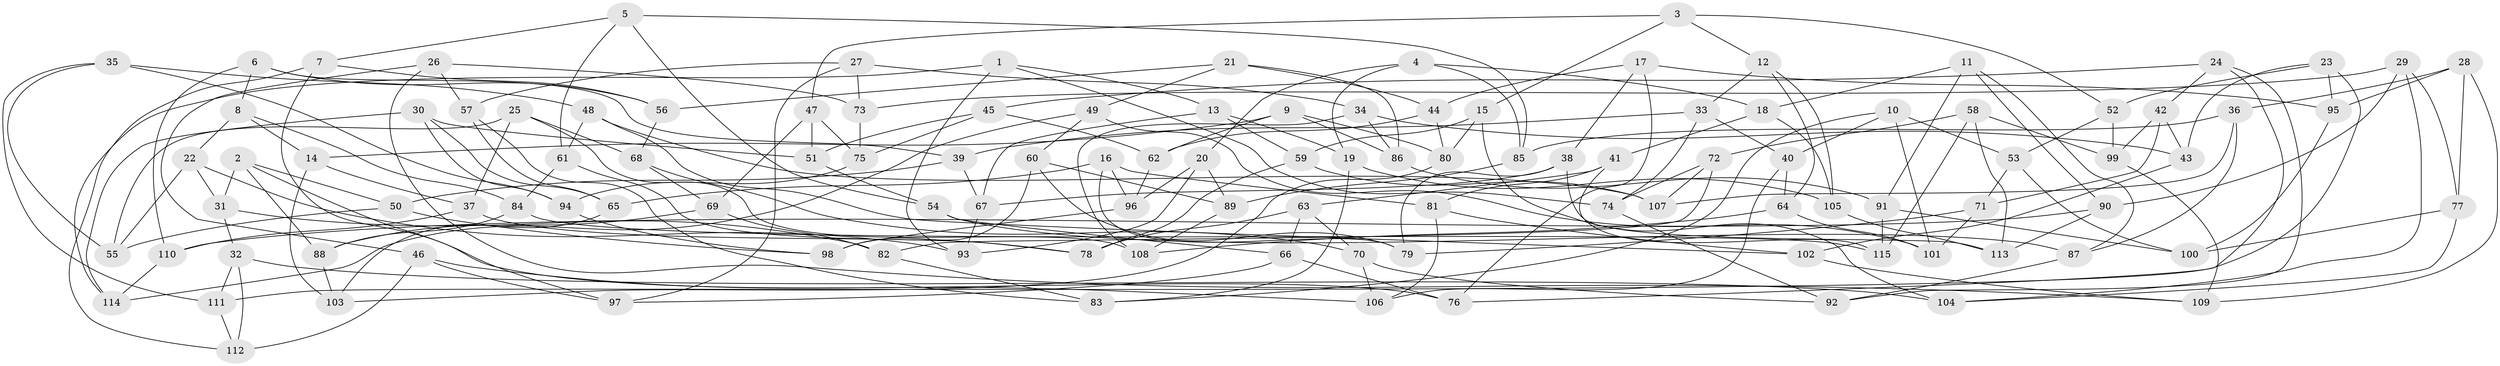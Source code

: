 // Generated by graph-tools (version 1.1) at 2025/16/03/09/25 04:16:37]
// undirected, 115 vertices, 230 edges
graph export_dot {
graph [start="1"]
  node [color=gray90,style=filled];
  1;
  2;
  3;
  4;
  5;
  6;
  7;
  8;
  9;
  10;
  11;
  12;
  13;
  14;
  15;
  16;
  17;
  18;
  19;
  20;
  21;
  22;
  23;
  24;
  25;
  26;
  27;
  28;
  29;
  30;
  31;
  32;
  33;
  34;
  35;
  36;
  37;
  38;
  39;
  40;
  41;
  42;
  43;
  44;
  45;
  46;
  47;
  48;
  49;
  50;
  51;
  52;
  53;
  54;
  55;
  56;
  57;
  58;
  59;
  60;
  61;
  62;
  63;
  64;
  65;
  66;
  67;
  68;
  69;
  70;
  71;
  72;
  73;
  74;
  75;
  76;
  77;
  78;
  79;
  80;
  81;
  82;
  83;
  84;
  85;
  86;
  87;
  88;
  89;
  90;
  91;
  92;
  93;
  94;
  95;
  96;
  97;
  98;
  99;
  100;
  101;
  102;
  103;
  104;
  105;
  106;
  107;
  108;
  109;
  110;
  111;
  112;
  113;
  114;
  115;
  1 -- 74;
  1 -- 93;
  1 -- 114;
  1 -- 13;
  2 -- 31;
  2 -- 50;
  2 -- 88;
  2 -- 76;
  3 -- 12;
  3 -- 15;
  3 -- 47;
  3 -- 52;
  4 -- 18;
  4 -- 20;
  4 -- 19;
  4 -- 85;
  5 -- 85;
  5 -- 61;
  5 -- 7;
  5 -- 54;
  6 -- 56;
  6 -- 39;
  6 -- 8;
  6 -- 110;
  7 -- 56;
  7 -- 112;
  7 -- 97;
  8 -- 14;
  8 -- 84;
  8 -- 22;
  9 -- 86;
  9 -- 62;
  9 -- 80;
  9 -- 14;
  10 -- 83;
  10 -- 40;
  10 -- 101;
  10 -- 53;
  11 -- 90;
  11 -- 91;
  11 -- 18;
  11 -- 87;
  12 -- 105;
  12 -- 33;
  12 -- 64;
  13 -- 67;
  13 -- 19;
  13 -- 59;
  14 -- 37;
  14 -- 103;
  15 -- 59;
  15 -- 80;
  15 -- 104;
  16 -- 96;
  16 -- 81;
  16 -- 65;
  16 -- 79;
  17 -- 76;
  17 -- 95;
  17 -- 44;
  17 -- 38;
  18 -- 41;
  18 -- 105;
  19 -- 105;
  19 -- 83;
  20 -- 93;
  20 -- 96;
  20 -- 89;
  21 -- 49;
  21 -- 56;
  21 -- 86;
  21 -- 44;
  22 -- 55;
  22 -- 93;
  22 -- 31;
  23 -- 111;
  23 -- 43;
  23 -- 95;
  23 -- 52;
  24 -- 42;
  24 -- 92;
  24 -- 45;
  24 -- 76;
  25 -- 55;
  25 -- 37;
  25 -- 68;
  25 -- 108;
  26 -- 57;
  26 -- 109;
  26 -- 73;
  26 -- 46;
  27 -- 57;
  27 -- 73;
  27 -- 34;
  27 -- 97;
  28 -- 95;
  28 -- 77;
  28 -- 36;
  28 -- 109;
  29 -- 73;
  29 -- 104;
  29 -- 77;
  29 -- 90;
  30 -- 114;
  30 -- 51;
  30 -- 65;
  30 -- 94;
  31 -- 82;
  31 -- 32;
  32 -- 112;
  32 -- 111;
  32 -- 104;
  33 -- 74;
  33 -- 40;
  33 -- 39;
  34 -- 108;
  34 -- 43;
  34 -- 86;
  35 -- 55;
  35 -- 111;
  35 -- 48;
  35 -- 94;
  36 -- 87;
  36 -- 107;
  36 -- 85;
  37 -- 78;
  37 -- 110;
  38 -- 67;
  38 -- 79;
  38 -- 113;
  39 -- 67;
  39 -- 50;
  40 -- 64;
  40 -- 106;
  41 -- 81;
  41 -- 115;
  41 -- 63;
  42 -- 43;
  42 -- 99;
  42 -- 71;
  43 -- 102;
  44 -- 80;
  44 -- 62;
  45 -- 51;
  45 -- 75;
  45 -- 62;
  46 -- 97;
  46 -- 106;
  46 -- 112;
  47 -- 51;
  47 -- 69;
  47 -- 75;
  48 -- 102;
  48 -- 107;
  48 -- 61;
  49 -- 114;
  49 -- 101;
  49 -- 60;
  50 -- 98;
  50 -- 55;
  51 -- 54;
  52 -- 53;
  52 -- 99;
  53 -- 71;
  53 -- 100;
  54 -- 66;
  54 -- 87;
  56 -- 68;
  57 -- 83;
  57 -- 65;
  58 -- 113;
  58 -- 115;
  58 -- 72;
  58 -- 99;
  59 -- 78;
  59 -- 107;
  60 -- 89;
  60 -- 79;
  60 -- 98;
  61 -- 84;
  61 -- 78;
  62 -- 96;
  63 -- 78;
  63 -- 70;
  63 -- 66;
  64 -- 108;
  64 -- 101;
  65 -- 103;
  66 -- 76;
  66 -- 97;
  67 -- 93;
  68 -- 69;
  68 -- 70;
  69 -- 82;
  69 -- 88;
  70 -- 106;
  70 -- 92;
  71 -- 101;
  71 -- 79;
  72 -- 74;
  72 -- 82;
  72 -- 107;
  73 -- 75;
  74 -- 92;
  75 -- 94;
  77 -- 100;
  77 -- 104;
  80 -- 103;
  81 -- 106;
  81 -- 102;
  82 -- 83;
  84 -- 88;
  84 -- 115;
  85 -- 89;
  86 -- 91;
  87 -- 92;
  88 -- 103;
  89 -- 108;
  90 -- 113;
  90 -- 110;
  91 -- 115;
  91 -- 100;
  94 -- 98;
  95 -- 100;
  96 -- 98;
  99 -- 109;
  102 -- 109;
  105 -- 113;
  110 -- 114;
  111 -- 112;
}

